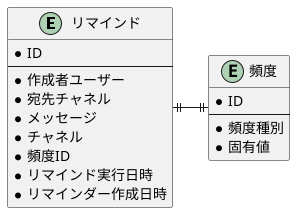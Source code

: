 @startuml

entity "リマインド" {
    *ID
    --
    *作成者ユーザー
    *宛先チャネル
    *メッセージ
    *チャネル
    *頻度ID
    *リマインド実行日時
    *リマインダー作成日時
}

entity "頻度" {
    *ID
    --
    *頻度種別
    *固有値
}


リマインド ||-r-|| 頻度

@enduml